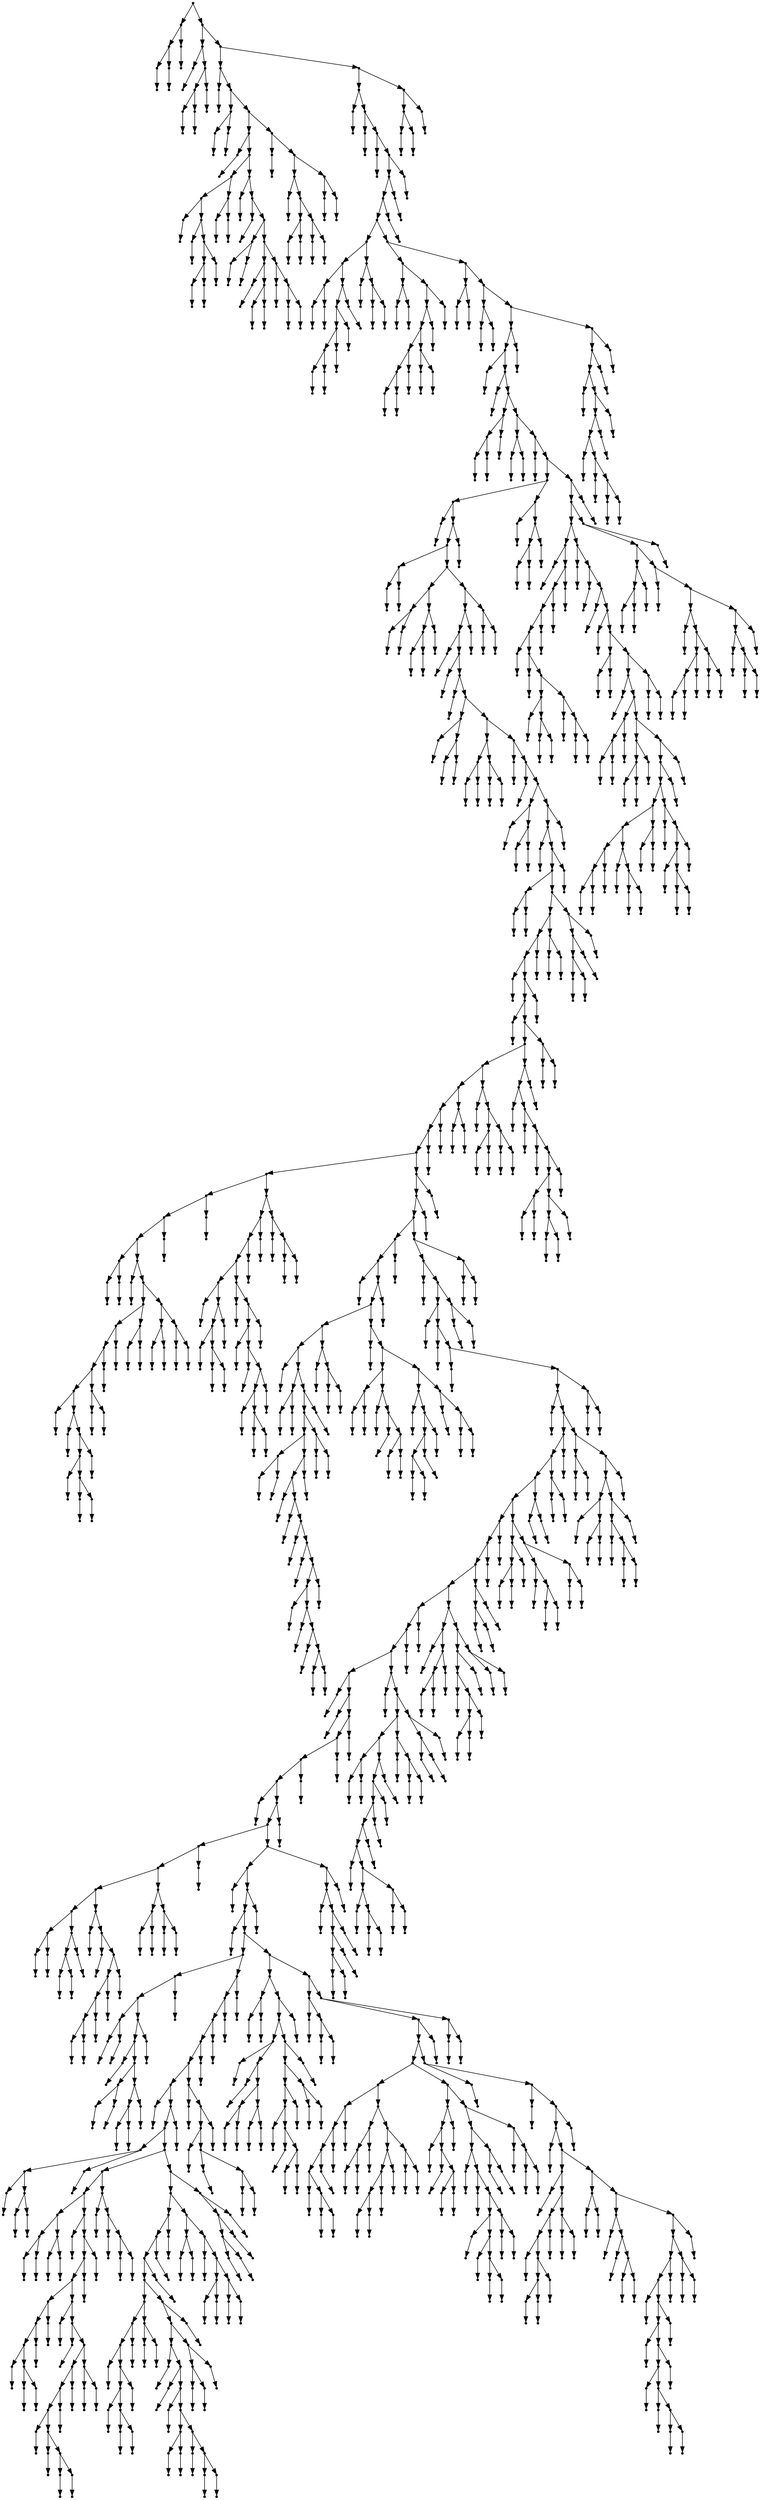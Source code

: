 digraph {
  1702 [shape=point];
  7 [shape=point];
  4 [shape=point];
  1 [shape=point];
  0 [shape=point];
  3 [shape=point];
  2 [shape=point];
  6 [shape=point];
  5 [shape=point];
  1701 [shape=point];
  18 [shape=point];
  9 [shape=point];
  8 [shape=point];
  17 [shape=point];
  14 [shape=point];
  11 [shape=point];
  10 [shape=point];
  13 [shape=point];
  12 [shape=point];
  16 [shape=point];
  15 [shape=point];
  1700 [shape=point];
  104 [shape=point];
  20 [shape=point];
  19 [shape=point];
  103 [shape=point];
  25 [shape=point];
  22 [shape=point];
  21 [shape=point];
  24 [shape=point];
  23 [shape=point];
  102 [shape=point];
  78 [shape=point];
  27 [shape=point];
  26 [shape=point];
  77 [shape=point];
  47 [shape=point];
  41 [shape=point];
  29 [shape=point];
  28 [shape=point];
  40 [shape=point];
  31 [shape=point];
  30 [shape=point];
  39 [shape=point];
  36 [shape=point];
  33 [shape=point];
  32 [shape=point];
  35 [shape=point];
  34 [shape=point];
  38 [shape=point];
  37 [shape=point];
  46 [shape=point];
  43 [shape=point];
  42 [shape=point];
  45 [shape=point];
  44 [shape=point];
  76 [shape=point];
  49 [shape=point];
  48 [shape=point];
  75 [shape=point];
  51 [shape=point];
  50 [shape=point];
  74 [shape=point];
  56 [shape=point];
  53 [shape=point];
  52 [shape=point];
  55 [shape=point];
  54 [shape=point];
  73 [shape=point];
  64 [shape=point];
  58 [shape=point];
  57 [shape=point];
  63 [shape=point];
  60 [shape=point];
  59 [shape=point];
  62 [shape=point];
  61 [shape=point];
  72 [shape=point];
  66 [shape=point];
  65 [shape=point];
  71 [shape=point];
  68 [shape=point];
  67 [shape=point];
  70 [shape=point];
  69 [shape=point];
  101 [shape=point];
  80 [shape=point];
  79 [shape=point];
  100 [shape=point];
  94 [shape=point];
  82 [shape=point];
  81 [shape=point];
  93 [shape=point];
  87 [shape=point];
  84 [shape=point];
  83 [shape=point];
  86 [shape=point];
  85 [shape=point];
  92 [shape=point];
  89 [shape=point];
  88 [shape=point];
  91 [shape=point];
  90 [shape=point];
  99 [shape=point];
  96 [shape=point];
  95 [shape=point];
  98 [shape=point];
  97 [shape=point];
  1699 [shape=point];
  1690 [shape=point];
  106 [shape=point];
  105 [shape=point];
  1689 [shape=point];
  108 [shape=point];
  107 [shape=point];
  1688 [shape=point];
  110 [shape=point];
  109 [shape=point];
  1687 [shape=point];
  1684 [shape=point];
  1681 [shape=point];
  1678 [shape=point];
  139 [shape=point];
  130 [shape=point];
  115 [shape=point];
  112 [shape=point];
  111 [shape=point];
  114 [shape=point];
  113 [shape=point];
  129 [shape=point];
  126 [shape=point];
  123 [shape=point];
  120 [shape=point];
  117 [shape=point];
  116 [shape=point];
  119 [shape=point];
  118 [shape=point];
  122 [shape=point];
  121 [shape=point];
  125 [shape=point];
  124 [shape=point];
  128 [shape=point];
  127 [shape=point];
  138 [shape=point];
  132 [shape=point];
  131 [shape=point];
  137 [shape=point];
  134 [shape=point];
  133 [shape=point];
  136 [shape=point];
  135 [shape=point];
  1677 [shape=point];
  165 [shape=point];
  144 [shape=point];
  141 [shape=point];
  140 [shape=point];
  143 [shape=point];
  142 [shape=point];
  164 [shape=point];
  161 [shape=point];
  158 [shape=point];
  152 [shape=point];
  149 [shape=point];
  146 [shape=point];
  145 [shape=point];
  148 [shape=point];
  147 [shape=point];
  151 [shape=point];
  150 [shape=point];
  157 [shape=point];
  154 [shape=point];
  153 [shape=point];
  156 [shape=point];
  155 [shape=point];
  160 [shape=point];
  159 [shape=point];
  163 [shape=point];
  162 [shape=point];
  1676 [shape=point];
  170 [shape=point];
  167 [shape=point];
  166 [shape=point];
  169 [shape=point];
  168 [shape=point];
  1675 [shape=point];
  175 [shape=point];
  172 [shape=point];
  171 [shape=point];
  174 [shape=point];
  173 [shape=point];
  1674 [shape=point];
  1647 [shape=point];
  1644 [shape=point];
  177 [shape=point];
  176 [shape=point];
  1643 [shape=point];
  179 [shape=point];
  178 [shape=point];
  1642 [shape=point];
  187 [shape=point];
  184 [shape=point];
  181 [shape=point];
  180 [shape=point];
  183 [shape=point];
  182 [shape=point];
  186 [shape=point];
  185 [shape=point];
  1641 [shape=point];
  192 [shape=point];
  189 [shape=point];
  188 [shape=point];
  191 [shape=point];
  190 [shape=point];
  1640 [shape=point];
  194 [shape=point];
  193 [shape=point];
  1639 [shape=point];
  1465 [shape=point];
  1453 [shape=point];
  196 [shape=point];
  195 [shape=point];
  1452 [shape=point];
  1449 [shape=point];
  201 [shape=point];
  198 [shape=point];
  197 [shape=point];
  200 [shape=point];
  199 [shape=point];
  1448 [shape=point];
  215 [shape=point];
  206 [shape=point];
  203 [shape=point];
  202 [shape=point];
  205 [shape=point];
  204 [shape=point];
  214 [shape=point];
  211 [shape=point];
  208 [shape=point];
  207 [shape=point];
  210 [shape=point];
  209 [shape=point];
  213 [shape=point];
  212 [shape=point];
  1447 [shape=point];
  1441 [shape=point];
  1438 [shape=point];
  217 [shape=point];
  216 [shape=point];
  1437 [shape=point];
  219 [shape=point];
  218 [shape=point];
  1436 [shape=point];
  221 [shape=point];
  220 [shape=point];
  1435 [shape=point];
  229 [shape=point];
  223 [shape=point];
  222 [shape=point];
  228 [shape=point];
  225 [shape=point];
  224 [shape=point];
  227 [shape=point];
  226 [shape=point];
  1434 [shape=point];
  240 [shape=point];
  234 [shape=point];
  231 [shape=point];
  230 [shape=point];
  233 [shape=point];
  232 [shape=point];
  239 [shape=point];
  236 [shape=point];
  235 [shape=point];
  238 [shape=point];
  237 [shape=point];
  1433 [shape=point];
  242 [shape=point];
  241 [shape=point];
  1432 [shape=point];
  244 [shape=point];
  243 [shape=point];
  1431 [shape=point];
  252 [shape=point];
  246 [shape=point];
  245 [shape=point];
  251 [shape=point];
  248 [shape=point];
  247 [shape=point];
  250 [shape=point];
  249 [shape=point];
  1430 [shape=point];
  1427 [shape=point];
  254 [shape=point];
  253 [shape=point];
  1426 [shape=point];
  1423 [shape=point];
  259 [shape=point];
  256 [shape=point];
  255 [shape=point];
  258 [shape=point];
  257 [shape=point];
  1422 [shape=point];
  1410 [shape=point];
  1404 [shape=point];
  1401 [shape=point];
  261 [shape=point];
  260 [shape=point];
  1400 [shape=point];
  1397 [shape=point];
  263 [shape=point];
  262 [shape=point];
  1396 [shape=point];
  1390 [shape=point];
  1360 [shape=point];
  1345 [shape=point];
  1339 [shape=point];
  1336 [shape=point];
  1333 [shape=point];
  379 [shape=point];
  325 [shape=point];
  322 [shape=point];
  319 [shape=point];
  268 [shape=point];
  265 [shape=point];
  264 [shape=point];
  267 [shape=point];
  266 [shape=point];
  318 [shape=point];
  270 [shape=point];
  269 [shape=point];
  317 [shape=point];
  305 [shape=point];
  299 [shape=point];
  296 [shape=point];
  293 [shape=point];
  287 [shape=point];
  272 [shape=point];
  271 [shape=point];
  286 [shape=point];
  274 [shape=point];
  273 [shape=point];
  285 [shape=point];
  282 [shape=point];
  276 [shape=point];
  275 [shape=point];
  281 [shape=point];
  278 [shape=point];
  277 [shape=point];
  280 [shape=point];
  279 [shape=point];
  284 [shape=point];
  283 [shape=point];
  292 [shape=point];
  289 [shape=point];
  288 [shape=point];
  291 [shape=point];
  290 [shape=point];
  295 [shape=point];
  294 [shape=point];
  298 [shape=point];
  297 [shape=point];
  304 [shape=point];
  301 [shape=point];
  300 [shape=point];
  303 [shape=point];
  302 [shape=point];
  316 [shape=point];
  310 [shape=point];
  307 [shape=point];
  306 [shape=point];
  309 [shape=point];
  308 [shape=point];
  315 [shape=point];
  312 [shape=point];
  311 [shape=point];
  314 [shape=point];
  313 [shape=point];
  321 [shape=point];
  320 [shape=point];
  324 [shape=point];
  323 [shape=point];
  378 [shape=point];
  369 [shape=point];
  366 [shape=point];
  363 [shape=point];
  339 [shape=point];
  327 [shape=point];
  326 [shape=point];
  338 [shape=point];
  335 [shape=point];
  329 [shape=point];
  328 [shape=point];
  334 [shape=point];
  331 [shape=point];
  330 [shape=point];
  333 [shape=point];
  332 [shape=point];
  337 [shape=point];
  336 [shape=point];
  362 [shape=point];
  341 [shape=point];
  340 [shape=point];
  361 [shape=point];
  358 [shape=point];
  343 [shape=point];
  342 [shape=point];
  357 [shape=point];
  345 [shape=point];
  344 [shape=point];
  356 [shape=point];
  353 [shape=point];
  347 [shape=point];
  346 [shape=point];
  352 [shape=point];
  349 [shape=point];
  348 [shape=point];
  351 [shape=point];
  350 [shape=point];
  355 [shape=point];
  354 [shape=point];
  360 [shape=point];
  359 [shape=point];
  365 [shape=point];
  364 [shape=point];
  368 [shape=point];
  367 [shape=point];
  377 [shape=point];
  371 [shape=point];
  370 [shape=point];
  376 [shape=point];
  373 [shape=point];
  372 [shape=point];
  375 [shape=point];
  374 [shape=point];
  1332 [shape=point];
  1329 [shape=point];
  1326 [shape=point];
  498 [shape=point];
  495 [shape=point];
  381 [shape=point];
  380 [shape=point];
  494 [shape=point];
  491 [shape=point];
  446 [shape=point];
  437 [shape=point];
  383 [shape=point];
  382 [shape=point];
  436 [shape=point];
  388 [shape=point];
  385 [shape=point];
  384 [shape=point];
  387 [shape=point];
  386 [shape=point];
  435 [shape=point];
  432 [shape=point];
  426 [shape=point];
  393 [shape=point];
  390 [shape=point];
  389 [shape=point];
  392 [shape=point];
  391 [shape=point];
  425 [shape=point];
  422 [shape=point];
  395 [shape=point];
  394 [shape=point];
  421 [shape=point];
  397 [shape=point];
  396 [shape=point];
  420 [shape=point];
  399 [shape=point];
  398 [shape=point];
  419 [shape=point];
  401 [shape=point];
  400 [shape=point];
  418 [shape=point];
  415 [shape=point];
  403 [shape=point];
  402 [shape=point];
  414 [shape=point];
  405 [shape=point];
  404 [shape=point];
  413 [shape=point];
  407 [shape=point];
  406 [shape=point];
  412 [shape=point];
  409 [shape=point];
  408 [shape=point];
  411 [shape=point];
  410 [shape=point];
  417 [shape=point];
  416 [shape=point];
  424 [shape=point];
  423 [shape=point];
  431 [shape=point];
  428 [shape=point];
  427 [shape=point];
  430 [shape=point];
  429 [shape=point];
  434 [shape=point];
  433 [shape=point];
  445 [shape=point];
  439 [shape=point];
  438 [shape=point];
  444 [shape=point];
  441 [shape=point];
  440 [shape=point];
  443 [shape=point];
  442 [shape=point];
  490 [shape=point];
  448 [shape=point];
  447 [shape=point];
  489 [shape=point];
  465 [shape=point];
  453 [shape=point];
  450 [shape=point];
  449 [shape=point];
  452 [shape=point];
  451 [shape=point];
  464 [shape=point];
  455 [shape=point];
  454 [shape=point];
  463 [shape=point];
  457 [shape=point];
  456 [shape=point];
  462 [shape=point];
  459 [shape=point];
  458 [shape=point];
  461 [shape=point];
  460 [shape=point];
  488 [shape=point];
  479 [shape=point];
  467 [shape=point];
  466 [shape=point];
  478 [shape=point];
  475 [shape=point];
  472 [shape=point];
  469 [shape=point];
  468 [shape=point];
  471 [shape=point];
  470 [shape=point];
  474 [shape=point];
  473 [shape=point];
  477 [shape=point];
  476 [shape=point];
  487 [shape=point];
  481 [shape=point];
  480 [shape=point];
  486 [shape=point];
  483 [shape=point];
  482 [shape=point];
  485 [shape=point];
  484 [shape=point];
  493 [shape=point];
  492 [shape=point];
  497 [shape=point];
  496 [shape=point];
  1325 [shape=point];
  1319 [shape=point];
  500 [shape=point];
  499 [shape=point];
  1318 [shape=point];
  1312 [shape=point];
  502 [shape=point];
  501 [shape=point];
  1311 [shape=point];
  504 [shape=point];
  503 [shape=point];
  1310 [shape=point];
  506 [shape=point];
  505 [shape=point];
  1309 [shape=point];
  1303 [shape=point];
  508 [shape=point];
  507 [shape=point];
  1302 [shape=point];
  1272 [shape=point];
  1269 [shape=point];
  1263 [shape=point];
  1257 [shape=point];
  1233 [shape=point];
  1230 [shape=point];
  1227 [shape=point];
  1218 [shape=point];
  1185 [shape=point];
  1182 [shape=point];
  1179 [shape=point];
  1122 [shape=point];
  510 [shape=point];
  509 [shape=point];
  1121 [shape=point];
  512 [shape=point];
  511 [shape=point];
  1120 [shape=point];
  1117 [shape=point];
  1114 [shape=point];
  1111 [shape=point];
  514 [shape=point];
  513 [shape=point];
  1110 [shape=point];
  1107 [shape=point];
  564 [shape=point];
  561 [shape=point];
  549 [shape=point];
  528 [shape=point];
  519 [shape=point];
  516 [shape=point];
  515 [shape=point];
  518 [shape=point];
  517 [shape=point];
  527 [shape=point];
  524 [shape=point];
  521 [shape=point];
  520 [shape=point];
  523 [shape=point];
  522 [shape=point];
  526 [shape=point];
  525 [shape=point];
  548 [shape=point];
  530 [shape=point];
  529 [shape=point];
  547 [shape=point];
  532 [shape=point];
  531 [shape=point];
  546 [shape=point];
  543 [shape=point];
  540 [shape=point];
  537 [shape=point];
  534 [shape=point];
  533 [shape=point];
  536 [shape=point];
  535 [shape=point];
  539 [shape=point];
  538 [shape=point];
  542 [shape=point];
  541 [shape=point];
  545 [shape=point];
  544 [shape=point];
  560 [shape=point];
  554 [shape=point];
  551 [shape=point];
  550 [shape=point];
  553 [shape=point];
  552 [shape=point];
  559 [shape=point];
  556 [shape=point];
  555 [shape=point];
  558 [shape=point];
  557 [shape=point];
  563 [shape=point];
  562 [shape=point];
  1106 [shape=point];
  1088 [shape=point];
  566 [shape=point];
  565 [shape=point];
  1087 [shape=point];
  1084 [shape=point];
  568 [shape=point];
  567 [shape=point];
  1083 [shape=point];
  825 [shape=point];
  597 [shape=point];
  594 [shape=point];
  573 [shape=point];
  570 [shape=point];
  569 [shape=point];
  572 [shape=point];
  571 [shape=point];
  593 [shape=point];
  590 [shape=point];
  575 [shape=point];
  574 [shape=point];
  589 [shape=point];
  580 [shape=point];
  577 [shape=point];
  576 [shape=point];
  579 [shape=point];
  578 [shape=point];
  588 [shape=point];
  585 [shape=point];
  582 [shape=point];
  581 [shape=point];
  584 [shape=point];
  583 [shape=point];
  587 [shape=point];
  586 [shape=point];
  592 [shape=point];
  591 [shape=point];
  596 [shape=point];
  595 [shape=point];
  824 [shape=point];
  821 [shape=point];
  818 [shape=point];
  815 [shape=point];
  812 [shape=point];
  794 [shape=point];
  599 [shape=point];
  598 [shape=point];
  793 [shape=point];
  790 [shape=point];
  610 [shape=point];
  607 [shape=point];
  601 [shape=point];
  600 [shape=point];
  606 [shape=point];
  603 [shape=point];
  602 [shape=point];
  605 [shape=point];
  604 [shape=point];
  609 [shape=point];
  608 [shape=point];
  789 [shape=point];
  687 [shape=point];
  675 [shape=point];
  621 [shape=point];
  615 [shape=point];
  612 [shape=point];
  611 [shape=point];
  614 [shape=point];
  613 [shape=point];
  620 [shape=point];
  617 [shape=point];
  616 [shape=point];
  619 [shape=point];
  618 [shape=point];
  674 [shape=point];
  623 [shape=point];
  622 [shape=point];
  673 [shape=point];
  670 [shape=point];
  667 [shape=point];
  637 [shape=point];
  634 [shape=point];
  631 [shape=point];
  625 [shape=point];
  624 [shape=point];
  630 [shape=point];
  627 [shape=point];
  626 [shape=point];
  629 [shape=point];
  628 [shape=point];
  633 [shape=point];
  632 [shape=point];
  636 [shape=point];
  635 [shape=point];
  666 [shape=point];
  639 [shape=point];
  638 [shape=point];
  665 [shape=point];
  641 [shape=point];
  640 [shape=point];
  664 [shape=point];
  658 [shape=point];
  655 [shape=point];
  652 [shape=point];
  643 [shape=point];
  642 [shape=point];
  651 [shape=point];
  645 [shape=point];
  644 [shape=point];
  650 [shape=point];
  647 [shape=point];
  646 [shape=point];
  649 [shape=point];
  648 [shape=point];
  654 [shape=point];
  653 [shape=point];
  657 [shape=point];
  656 [shape=point];
  663 [shape=point];
  660 [shape=point];
  659 [shape=point];
  662 [shape=point];
  661 [shape=point];
  669 [shape=point];
  668 [shape=point];
  672 [shape=point];
  671 [shape=point];
  686 [shape=point];
  677 [shape=point];
  676 [shape=point];
  685 [shape=point];
  679 [shape=point];
  678 [shape=point];
  684 [shape=point];
  681 [shape=point];
  680 [shape=point];
  683 [shape=point];
  682 [shape=point];
  788 [shape=point];
  776 [shape=point];
  755 [shape=point];
  752 [shape=point];
  749 [shape=point];
  746 [shape=point];
  710 [shape=point];
  704 [shape=point];
  701 [shape=point];
  689 [shape=point];
  688 [shape=point];
  700 [shape=point];
  697 [shape=point];
  691 [shape=point];
  690 [shape=point];
  696 [shape=point];
  693 [shape=point];
  692 [shape=point];
  695 [shape=point];
  694 [shape=point];
  699 [shape=point];
  698 [shape=point];
  703 [shape=point];
  702 [shape=point];
  709 [shape=point];
  706 [shape=point];
  705 [shape=point];
  708 [shape=point];
  707 [shape=point];
  745 [shape=point];
  742 [shape=point];
  733 [shape=point];
  712 [shape=point];
  711 [shape=point];
  732 [shape=point];
  714 [shape=point];
  713 [shape=point];
  731 [shape=point];
  716 [shape=point];
  715 [shape=point];
  730 [shape=point];
  721 [shape=point];
  718 [shape=point];
  717 [shape=point];
  720 [shape=point];
  719 [shape=point];
  729 [shape=point];
  723 [shape=point];
  722 [shape=point];
  728 [shape=point];
  725 [shape=point];
  724 [shape=point];
  727 [shape=point];
  726 [shape=point];
  741 [shape=point];
  738 [shape=point];
  735 [shape=point];
  734 [shape=point];
  737 [shape=point];
  736 [shape=point];
  740 [shape=point];
  739 [shape=point];
  744 [shape=point];
  743 [shape=point];
  748 [shape=point];
  747 [shape=point];
  751 [shape=point];
  750 [shape=point];
  754 [shape=point];
  753 [shape=point];
  775 [shape=point];
  760 [shape=point];
  757 [shape=point];
  756 [shape=point];
  759 [shape=point];
  758 [shape=point];
  774 [shape=point];
  762 [shape=point];
  761 [shape=point];
  773 [shape=point];
  767 [shape=point];
  764 [shape=point];
  763 [shape=point];
  766 [shape=point];
  765 [shape=point];
  772 [shape=point];
  769 [shape=point];
  768 [shape=point];
  771 [shape=point];
  770 [shape=point];
  787 [shape=point];
  784 [shape=point];
  781 [shape=point];
  778 [shape=point];
  777 [shape=point];
  780 [shape=point];
  779 [shape=point];
  783 [shape=point];
  782 [shape=point];
  786 [shape=point];
  785 [shape=point];
  792 [shape=point];
  791 [shape=point];
  811 [shape=point];
  796 [shape=point];
  795 [shape=point];
  810 [shape=point];
  807 [shape=point];
  798 [shape=point];
  797 [shape=point];
  806 [shape=point];
  800 [shape=point];
  799 [shape=point];
  805 [shape=point];
  802 [shape=point];
  801 [shape=point];
  804 [shape=point];
  803 [shape=point];
  809 [shape=point];
  808 [shape=point];
  814 [shape=point];
  813 [shape=point];
  817 [shape=point];
  816 [shape=point];
  820 [shape=point];
  819 [shape=point];
  823 [shape=point];
  822 [shape=point];
  1082 [shape=point];
  875 [shape=point];
  830 [shape=point];
  827 [shape=point];
  826 [shape=point];
  829 [shape=point];
  828 [shape=point];
  874 [shape=point];
  871 [shape=point];
  847 [shape=point];
  832 [shape=point];
  831 [shape=point];
  846 [shape=point];
  834 [shape=point];
  833 [shape=point];
  845 [shape=point];
  839 [shape=point];
  836 [shape=point];
  835 [shape=point];
  838 [shape=point];
  837 [shape=point];
  844 [shape=point];
  841 [shape=point];
  840 [shape=point];
  843 [shape=point];
  842 [shape=point];
  870 [shape=point];
  867 [shape=point];
  861 [shape=point];
  858 [shape=point];
  849 [shape=point];
  848 [shape=point];
  857 [shape=point];
  851 [shape=point];
  850 [shape=point];
  856 [shape=point];
  853 [shape=point];
  852 [shape=point];
  855 [shape=point];
  854 [shape=point];
  860 [shape=point];
  859 [shape=point];
  866 [shape=point];
  863 [shape=point];
  862 [shape=point];
  865 [shape=point];
  864 [shape=point];
  869 [shape=point];
  868 [shape=point];
  873 [shape=point];
  872 [shape=point];
  1081 [shape=point];
  883 [shape=point];
  877 [shape=point];
  876 [shape=point];
  882 [shape=point];
  879 [shape=point];
  878 [shape=point];
  881 [shape=point];
  880 [shape=point];
  1080 [shape=point];
  1074 [shape=point];
  1071 [shape=point];
  981 [shape=point];
  927 [shape=point];
  900 [shape=point];
  897 [shape=point];
  894 [shape=point];
  891 [shape=point];
  885 [shape=point];
  884 [shape=point];
  890 [shape=point];
  887 [shape=point];
  886 [shape=point];
  889 [shape=point];
  888 [shape=point];
  893 [shape=point];
  892 [shape=point];
  896 [shape=point];
  895 [shape=point];
  899 [shape=point];
  898 [shape=point];
  926 [shape=point];
  908 [shape=point];
  905 [shape=point];
  902 [shape=point];
  901 [shape=point];
  904 [shape=point];
  903 [shape=point];
  907 [shape=point];
  906 [shape=point];
  925 [shape=point];
  919 [shape=point];
  916 [shape=point];
  913 [shape=point];
  910 [shape=point];
  909 [shape=point];
  912 [shape=point];
  911 [shape=point];
  915 [shape=point];
  914 [shape=point];
  918 [shape=point];
  917 [shape=point];
  924 [shape=point];
  921 [shape=point];
  920 [shape=point];
  923 [shape=point];
  922 [shape=point];
  980 [shape=point];
  941 [shape=point];
  938 [shape=point];
  929 [shape=point];
  928 [shape=point];
  937 [shape=point];
  931 [shape=point];
  930 [shape=point];
  936 [shape=point];
  933 [shape=point];
  932 [shape=point];
  935 [shape=point];
  934 [shape=point];
  940 [shape=point];
  939 [shape=point];
  979 [shape=point];
  970 [shape=point];
  964 [shape=point];
  943 [shape=point];
  942 [shape=point];
  963 [shape=point];
  945 [shape=point];
  944 [shape=point];
  962 [shape=point];
  956 [shape=point];
  947 [shape=point];
  946 [shape=point];
  955 [shape=point];
  949 [shape=point];
  948 [shape=point];
  954 [shape=point];
  951 [shape=point];
  950 [shape=point];
  953 [shape=point];
  952 [shape=point];
  961 [shape=point];
  958 [shape=point];
  957 [shape=point];
  960 [shape=point];
  959 [shape=point];
  969 [shape=point];
  966 [shape=point];
  965 [shape=point];
  968 [shape=point];
  967 [shape=point];
  978 [shape=point];
  972 [shape=point];
  971 [shape=point];
  977 [shape=point];
  974 [shape=point];
  973 [shape=point];
  976 [shape=point];
  975 [shape=point];
  1070 [shape=point];
  983 [shape=point];
  982 [shape=point];
  1069 [shape=point];
  985 [shape=point];
  984 [shape=point];
  1068 [shape=point];
  1065 [shape=point];
  987 [shape=point];
  986 [shape=point];
  1064 [shape=point];
  1010 [shape=point];
  989 [shape=point];
  988 [shape=point];
  1009 [shape=point];
  1003 [shape=point];
  1000 [shape=point];
  991 [shape=point];
  990 [shape=point];
  999 [shape=point];
  996 [shape=point];
  993 [shape=point];
  992 [shape=point];
  995 [shape=point];
  994 [shape=point];
  998 [shape=point];
  997 [shape=point];
  1002 [shape=point];
  1001 [shape=point];
  1008 [shape=point];
  1005 [shape=point];
  1004 [shape=point];
  1007 [shape=point];
  1006 [shape=point];
  1063 [shape=point];
  1015 [shape=point];
  1012 [shape=point];
  1011 [shape=point];
  1014 [shape=point];
  1013 [shape=point];
  1062 [shape=point];
  1026 [shape=point];
  1017 [shape=point];
  1016 [shape=point];
  1025 [shape=point];
  1019 [shape=point];
  1018 [shape=point];
  1024 [shape=point];
  1021 [shape=point];
  1020 [shape=point];
  1023 [shape=point];
  1022 [shape=point];
  1061 [shape=point];
  1058 [shape=point];
  1052 [shape=point];
  1049 [shape=point];
  1028 [shape=point];
  1027 [shape=point];
  1048 [shape=point];
  1045 [shape=point];
  1030 [shape=point];
  1029 [shape=point];
  1044 [shape=point];
  1041 [shape=point];
  1032 [shape=point];
  1031 [shape=point];
  1040 [shape=point];
  1034 [shape=point];
  1033 [shape=point];
  1039 [shape=point];
  1036 [shape=point];
  1035 [shape=point];
  1038 [shape=point];
  1037 [shape=point];
  1043 [shape=point];
  1042 [shape=point];
  1047 [shape=point];
  1046 [shape=point];
  1051 [shape=point];
  1050 [shape=point];
  1057 [shape=point];
  1054 [shape=point];
  1053 [shape=point];
  1056 [shape=point];
  1055 [shape=point];
  1060 [shape=point];
  1059 [shape=point];
  1067 [shape=point];
  1066 [shape=point];
  1073 [shape=point];
  1072 [shape=point];
  1079 [shape=point];
  1076 [shape=point];
  1075 [shape=point];
  1078 [shape=point];
  1077 [shape=point];
  1086 [shape=point];
  1085 [shape=point];
  1105 [shape=point];
  1102 [shape=point];
  1090 [shape=point];
  1089 [shape=point];
  1101 [shape=point];
  1098 [shape=point];
  1095 [shape=point];
  1092 [shape=point];
  1091 [shape=point];
  1094 [shape=point];
  1093 [shape=point];
  1097 [shape=point];
  1096 [shape=point];
  1100 [shape=point];
  1099 [shape=point];
  1104 [shape=point];
  1103 [shape=point];
  1109 [shape=point];
  1108 [shape=point];
  1113 [shape=point];
  1112 [shape=point];
  1116 [shape=point];
  1115 [shape=point];
  1119 [shape=point];
  1118 [shape=point];
  1178 [shape=point];
  1124 [shape=point];
  1123 [shape=point];
  1177 [shape=point];
  1168 [shape=point];
  1159 [shape=point];
  1129 [shape=point];
  1126 [shape=point];
  1125 [shape=point];
  1128 [shape=point];
  1127 [shape=point];
  1158 [shape=point];
  1155 [shape=point];
  1152 [shape=point];
  1149 [shape=point];
  1146 [shape=point];
  1131 [shape=point];
  1130 [shape=point];
  1145 [shape=point];
  1139 [shape=point];
  1133 [shape=point];
  1132 [shape=point];
  1138 [shape=point];
  1135 [shape=point];
  1134 [shape=point];
  1137 [shape=point];
  1136 [shape=point];
  1144 [shape=point];
  1141 [shape=point];
  1140 [shape=point];
  1143 [shape=point];
  1142 [shape=point];
  1148 [shape=point];
  1147 [shape=point];
  1151 [shape=point];
  1150 [shape=point];
  1154 [shape=point];
  1153 [shape=point];
  1157 [shape=point];
  1156 [shape=point];
  1167 [shape=point];
  1161 [shape=point];
  1160 [shape=point];
  1166 [shape=point];
  1163 [shape=point];
  1162 [shape=point];
  1165 [shape=point];
  1164 [shape=point];
  1176 [shape=point];
  1173 [shape=point];
  1170 [shape=point];
  1169 [shape=point];
  1172 [shape=point];
  1171 [shape=point];
  1175 [shape=point];
  1174 [shape=point];
  1181 [shape=point];
  1180 [shape=point];
  1184 [shape=point];
  1183 [shape=point];
  1217 [shape=point];
  1196 [shape=point];
  1187 [shape=point];
  1186 [shape=point];
  1195 [shape=point];
  1192 [shape=point];
  1189 [shape=point];
  1188 [shape=point];
  1191 [shape=point];
  1190 [shape=point];
  1194 [shape=point];
  1193 [shape=point];
  1216 [shape=point];
  1210 [shape=point];
  1207 [shape=point];
  1198 [shape=point];
  1197 [shape=point];
  1206 [shape=point];
  1203 [shape=point];
  1200 [shape=point];
  1199 [shape=point];
  1202 [shape=point];
  1201 [shape=point];
  1205 [shape=point];
  1204 [shape=point];
  1209 [shape=point];
  1208 [shape=point];
  1215 [shape=point];
  1212 [shape=point];
  1211 [shape=point];
  1214 [shape=point];
  1213 [shape=point];
  1226 [shape=point];
  1223 [shape=point];
  1220 [shape=point];
  1219 [shape=point];
  1222 [shape=point];
  1221 [shape=point];
  1225 [shape=point];
  1224 [shape=point];
  1229 [shape=point];
  1228 [shape=point];
  1232 [shape=point];
  1231 [shape=point];
  1256 [shape=point];
  1241 [shape=point];
  1238 [shape=point];
  1235 [shape=point];
  1234 [shape=point];
  1237 [shape=point];
  1236 [shape=point];
  1240 [shape=point];
  1239 [shape=point];
  1255 [shape=point];
  1249 [shape=point];
  1243 [shape=point];
  1242 [shape=point];
  1248 [shape=point];
  1245 [shape=point];
  1244 [shape=point];
  1247 [shape=point];
  1246 [shape=point];
  1254 [shape=point];
  1251 [shape=point];
  1250 [shape=point];
  1253 [shape=point];
  1252 [shape=point];
  1262 [shape=point];
  1259 [shape=point];
  1258 [shape=point];
  1261 [shape=point];
  1260 [shape=point];
  1268 [shape=point];
  1265 [shape=point];
  1264 [shape=point];
  1267 [shape=point];
  1266 [shape=point];
  1271 [shape=point];
  1270 [shape=point];
  1301 [shape=point];
  1277 [shape=point];
  1274 [shape=point];
  1273 [shape=point];
  1276 [shape=point];
  1275 [shape=point];
  1300 [shape=point];
  1297 [shape=point];
  1285 [shape=point];
  1279 [shape=point];
  1278 [shape=point];
  1284 [shape=point];
  1281 [shape=point];
  1280 [shape=point];
  1283 [shape=point];
  1282 [shape=point];
  1296 [shape=point];
  1293 [shape=point];
  1287 [shape=point];
  1286 [shape=point];
  1292 [shape=point];
  1289 [shape=point];
  1288 [shape=point];
  1291 [shape=point];
  1290 [shape=point];
  1295 [shape=point];
  1294 [shape=point];
  1299 [shape=point];
  1298 [shape=point];
  1308 [shape=point];
  1305 [shape=point];
  1304 [shape=point];
  1307 [shape=point];
  1306 [shape=point];
  1317 [shape=point];
  1314 [shape=point];
  1313 [shape=point];
  1316 [shape=point];
  1315 [shape=point];
  1324 [shape=point];
  1321 [shape=point];
  1320 [shape=point];
  1323 [shape=point];
  1322 [shape=point];
  1328 [shape=point];
  1327 [shape=point];
  1331 [shape=point];
  1330 [shape=point];
  1335 [shape=point];
  1334 [shape=point];
  1338 [shape=point];
  1337 [shape=point];
  1344 [shape=point];
  1341 [shape=point];
  1340 [shape=point];
  1343 [shape=point];
  1342 [shape=point];
  1359 [shape=point];
  1347 [shape=point];
  1346 [shape=point];
  1358 [shape=point];
  1352 [shape=point];
  1349 [shape=point];
  1348 [shape=point];
  1351 [shape=point];
  1350 [shape=point];
  1357 [shape=point];
  1354 [shape=point];
  1353 [shape=point];
  1356 [shape=point];
  1355 [shape=point];
  1389 [shape=point];
  1386 [shape=point];
  1362 [shape=point];
  1361 [shape=point];
  1385 [shape=point];
  1364 [shape=point];
  1363 [shape=point];
  1384 [shape=point];
  1366 [shape=point];
  1365 [shape=point];
  1383 [shape=point];
  1380 [shape=point];
  1371 [shape=point];
  1368 [shape=point];
  1367 [shape=point];
  1370 [shape=point];
  1369 [shape=point];
  1379 [shape=point];
  1376 [shape=point];
  1373 [shape=point];
  1372 [shape=point];
  1375 [shape=point];
  1374 [shape=point];
  1378 [shape=point];
  1377 [shape=point];
  1382 [shape=point];
  1381 [shape=point];
  1388 [shape=point];
  1387 [shape=point];
  1395 [shape=point];
  1392 [shape=point];
  1391 [shape=point];
  1394 [shape=point];
  1393 [shape=point];
  1399 [shape=point];
  1398 [shape=point];
  1403 [shape=point];
  1402 [shape=point];
  1409 [shape=point];
  1406 [shape=point];
  1405 [shape=point];
  1408 [shape=point];
  1407 [shape=point];
  1421 [shape=point];
  1418 [shape=point];
  1415 [shape=point];
  1412 [shape=point];
  1411 [shape=point];
  1414 [shape=point];
  1413 [shape=point];
  1417 [shape=point];
  1416 [shape=point];
  1420 [shape=point];
  1419 [shape=point];
  1425 [shape=point];
  1424 [shape=point];
  1429 [shape=point];
  1428 [shape=point];
  1440 [shape=point];
  1439 [shape=point];
  1446 [shape=point];
  1443 [shape=point];
  1442 [shape=point];
  1445 [shape=point];
  1444 [shape=point];
  1451 [shape=point];
  1450 [shape=point];
  1464 [shape=point];
  1455 [shape=point];
  1454 [shape=point];
  1463 [shape=point];
  1460 [shape=point];
  1457 [shape=point];
  1456 [shape=point];
  1459 [shape=point];
  1458 [shape=point];
  1462 [shape=point];
  1461 [shape=point];
  1638 [shape=point];
  1635 [shape=point];
  1590 [shape=point];
  1500 [shape=point];
  1467 [shape=point];
  1466 [shape=point];
  1499 [shape=point];
  1496 [shape=point];
  1493 [shape=point];
  1490 [shape=point];
  1469 [shape=point];
  1468 [shape=point];
  1489 [shape=point];
  1471 [shape=point];
  1470 [shape=point];
  1488 [shape=point];
  1479 [shape=point];
  1473 [shape=point];
  1472 [shape=point];
  1478 [shape=point];
  1475 [shape=point];
  1474 [shape=point];
  1477 [shape=point];
  1476 [shape=point];
  1487 [shape=point];
  1481 [shape=point];
  1480 [shape=point];
  1486 [shape=point];
  1483 [shape=point];
  1482 [shape=point];
  1485 [shape=point];
  1484 [shape=point];
  1492 [shape=point];
  1491 [shape=point];
  1495 [shape=point];
  1494 [shape=point];
  1498 [shape=point];
  1497 [shape=point];
  1589 [shape=point];
  1502 [shape=point];
  1501 [shape=point];
  1588 [shape=point];
  1504 [shape=point];
  1503 [shape=point];
  1587 [shape=point];
  1506 [shape=point];
  1505 [shape=point];
  1586 [shape=point];
  1508 [shape=point];
  1507 [shape=point];
  1585 [shape=point];
  1513 [shape=point];
  1510 [shape=point];
  1509 [shape=point];
  1512 [shape=point];
  1511 [shape=point];
  1584 [shape=point];
  1578 [shape=point];
  1515 [shape=point];
  1514 [shape=point];
  1577 [shape=point];
  1523 [shape=point];
  1520 [shape=point];
  1517 [shape=point];
  1516 [shape=point];
  1519 [shape=point];
  1518 [shape=point];
  1522 [shape=point];
  1521 [shape=point];
  1576 [shape=point];
  1531 [shape=point];
  1528 [shape=point];
  1525 [shape=point];
  1524 [shape=point];
  1527 [shape=point];
  1526 [shape=point];
  1530 [shape=point];
  1529 [shape=point];
  1575 [shape=point];
  1572 [shape=point];
  1569 [shape=point];
  1554 [shape=point];
  1548 [shape=point];
  1539 [shape=point];
  1536 [shape=point];
  1533 [shape=point];
  1532 [shape=point];
  1535 [shape=point];
  1534 [shape=point];
  1538 [shape=point];
  1537 [shape=point];
  1547 [shape=point];
  1541 [shape=point];
  1540 [shape=point];
  1546 [shape=point];
  1543 [shape=point];
  1542 [shape=point];
  1545 [shape=point];
  1544 [shape=point];
  1553 [shape=point];
  1550 [shape=point];
  1549 [shape=point];
  1552 [shape=point];
  1551 [shape=point];
  1568 [shape=point];
  1556 [shape=point];
  1555 [shape=point];
  1567 [shape=point];
  1564 [shape=point];
  1558 [shape=point];
  1557 [shape=point];
  1563 [shape=point];
  1560 [shape=point];
  1559 [shape=point];
  1562 [shape=point];
  1561 [shape=point];
  1566 [shape=point];
  1565 [shape=point];
  1571 [shape=point];
  1570 [shape=point];
  1574 [shape=point];
  1573 [shape=point];
  1583 [shape=point];
  1580 [shape=point];
  1579 [shape=point];
  1582 [shape=point];
  1581 [shape=point];
  1634 [shape=point];
  1631 [shape=point];
  1598 [shape=point];
  1595 [shape=point];
  1592 [shape=point];
  1591 [shape=point];
  1594 [shape=point];
  1593 [shape=point];
  1597 [shape=point];
  1596 [shape=point];
  1630 [shape=point];
  1600 [shape=point];
  1599 [shape=point];
  1629 [shape=point];
  1617 [shape=point];
  1602 [shape=point];
  1601 [shape=point];
  1616 [shape=point];
  1610 [shape=point];
  1607 [shape=point];
  1604 [shape=point];
  1603 [shape=point];
  1606 [shape=point];
  1605 [shape=point];
  1609 [shape=point];
  1608 [shape=point];
  1615 [shape=point];
  1612 [shape=point];
  1611 [shape=point];
  1614 [shape=point];
  1613 [shape=point];
  1628 [shape=point];
  1625 [shape=point];
  1619 [shape=point];
  1618 [shape=point];
  1624 [shape=point];
  1621 [shape=point];
  1620 [shape=point];
  1623 [shape=point];
  1622 [shape=point];
  1627 [shape=point];
  1626 [shape=point];
  1633 [shape=point];
  1632 [shape=point];
  1637 [shape=point];
  1636 [shape=point];
  1646 [shape=point];
  1645 [shape=point];
  1673 [shape=point];
  1670 [shape=point];
  1667 [shape=point];
  1649 [shape=point];
  1648 [shape=point];
  1666 [shape=point];
  1663 [shape=point];
  1660 [shape=point];
  1651 [shape=point];
  1650 [shape=point];
  1659 [shape=point];
  1653 [shape=point];
  1652 [shape=point];
  1658 [shape=point];
  1655 [shape=point];
  1654 [shape=point];
  1657 [shape=point];
  1656 [shape=point];
  1662 [shape=point];
  1661 [shape=point];
  1665 [shape=point];
  1664 [shape=point];
  1669 [shape=point];
  1668 [shape=point];
  1672 [shape=point];
  1671 [shape=point];
  1680 [shape=point];
  1679 [shape=point];
  1683 [shape=point];
  1682 [shape=point];
  1686 [shape=point];
  1685 [shape=point];
  1698 [shape=point];
  1695 [shape=point];
  1692 [shape=point];
  1691 [shape=point];
  1694 [shape=point];
  1693 [shape=point];
  1697 [shape=point];
  1696 [shape=point];
1702 -> 7;
7 -> 4;
4 -> 1;
1 -> 0;
4 -> 3;
3 -> 2;
7 -> 6;
6 -> 5;
1702 -> 1701;
1701 -> 18;
18 -> 9;
9 -> 8;
18 -> 17;
17 -> 14;
14 -> 11;
11 -> 10;
14 -> 13;
13 -> 12;
17 -> 16;
16 -> 15;
1701 -> 1700;
1700 -> 104;
104 -> 20;
20 -> 19;
104 -> 103;
103 -> 25;
25 -> 22;
22 -> 21;
25 -> 24;
24 -> 23;
103 -> 102;
102 -> 78;
78 -> 27;
27 -> 26;
78 -> 77;
77 -> 47;
47 -> 41;
41 -> 29;
29 -> 28;
41 -> 40;
40 -> 31;
31 -> 30;
40 -> 39;
39 -> 36;
36 -> 33;
33 -> 32;
36 -> 35;
35 -> 34;
39 -> 38;
38 -> 37;
47 -> 46;
46 -> 43;
43 -> 42;
46 -> 45;
45 -> 44;
77 -> 76;
76 -> 49;
49 -> 48;
76 -> 75;
75 -> 51;
51 -> 50;
75 -> 74;
74 -> 56;
56 -> 53;
53 -> 52;
56 -> 55;
55 -> 54;
74 -> 73;
73 -> 64;
64 -> 58;
58 -> 57;
64 -> 63;
63 -> 60;
60 -> 59;
63 -> 62;
62 -> 61;
73 -> 72;
72 -> 66;
66 -> 65;
72 -> 71;
71 -> 68;
68 -> 67;
71 -> 70;
70 -> 69;
102 -> 101;
101 -> 80;
80 -> 79;
101 -> 100;
100 -> 94;
94 -> 82;
82 -> 81;
94 -> 93;
93 -> 87;
87 -> 84;
84 -> 83;
87 -> 86;
86 -> 85;
93 -> 92;
92 -> 89;
89 -> 88;
92 -> 91;
91 -> 90;
100 -> 99;
99 -> 96;
96 -> 95;
99 -> 98;
98 -> 97;
1700 -> 1699;
1699 -> 1690;
1690 -> 106;
106 -> 105;
1690 -> 1689;
1689 -> 108;
108 -> 107;
1689 -> 1688;
1688 -> 110;
110 -> 109;
1688 -> 1687;
1687 -> 1684;
1684 -> 1681;
1681 -> 1678;
1678 -> 139;
139 -> 130;
130 -> 115;
115 -> 112;
112 -> 111;
115 -> 114;
114 -> 113;
130 -> 129;
129 -> 126;
126 -> 123;
123 -> 120;
120 -> 117;
117 -> 116;
120 -> 119;
119 -> 118;
123 -> 122;
122 -> 121;
126 -> 125;
125 -> 124;
129 -> 128;
128 -> 127;
139 -> 138;
138 -> 132;
132 -> 131;
138 -> 137;
137 -> 134;
134 -> 133;
137 -> 136;
136 -> 135;
1678 -> 1677;
1677 -> 165;
165 -> 144;
144 -> 141;
141 -> 140;
144 -> 143;
143 -> 142;
165 -> 164;
164 -> 161;
161 -> 158;
158 -> 152;
152 -> 149;
149 -> 146;
146 -> 145;
149 -> 148;
148 -> 147;
152 -> 151;
151 -> 150;
158 -> 157;
157 -> 154;
154 -> 153;
157 -> 156;
156 -> 155;
161 -> 160;
160 -> 159;
164 -> 163;
163 -> 162;
1677 -> 1676;
1676 -> 170;
170 -> 167;
167 -> 166;
170 -> 169;
169 -> 168;
1676 -> 1675;
1675 -> 175;
175 -> 172;
172 -> 171;
175 -> 174;
174 -> 173;
1675 -> 1674;
1674 -> 1647;
1647 -> 1644;
1644 -> 177;
177 -> 176;
1644 -> 1643;
1643 -> 179;
179 -> 178;
1643 -> 1642;
1642 -> 187;
187 -> 184;
184 -> 181;
181 -> 180;
184 -> 183;
183 -> 182;
187 -> 186;
186 -> 185;
1642 -> 1641;
1641 -> 192;
192 -> 189;
189 -> 188;
192 -> 191;
191 -> 190;
1641 -> 1640;
1640 -> 194;
194 -> 193;
1640 -> 1639;
1639 -> 1465;
1465 -> 1453;
1453 -> 196;
196 -> 195;
1453 -> 1452;
1452 -> 1449;
1449 -> 201;
201 -> 198;
198 -> 197;
201 -> 200;
200 -> 199;
1449 -> 1448;
1448 -> 215;
215 -> 206;
206 -> 203;
203 -> 202;
206 -> 205;
205 -> 204;
215 -> 214;
214 -> 211;
211 -> 208;
208 -> 207;
211 -> 210;
210 -> 209;
214 -> 213;
213 -> 212;
1448 -> 1447;
1447 -> 1441;
1441 -> 1438;
1438 -> 217;
217 -> 216;
1438 -> 1437;
1437 -> 219;
219 -> 218;
1437 -> 1436;
1436 -> 221;
221 -> 220;
1436 -> 1435;
1435 -> 229;
229 -> 223;
223 -> 222;
229 -> 228;
228 -> 225;
225 -> 224;
228 -> 227;
227 -> 226;
1435 -> 1434;
1434 -> 240;
240 -> 234;
234 -> 231;
231 -> 230;
234 -> 233;
233 -> 232;
240 -> 239;
239 -> 236;
236 -> 235;
239 -> 238;
238 -> 237;
1434 -> 1433;
1433 -> 242;
242 -> 241;
1433 -> 1432;
1432 -> 244;
244 -> 243;
1432 -> 1431;
1431 -> 252;
252 -> 246;
246 -> 245;
252 -> 251;
251 -> 248;
248 -> 247;
251 -> 250;
250 -> 249;
1431 -> 1430;
1430 -> 1427;
1427 -> 254;
254 -> 253;
1427 -> 1426;
1426 -> 1423;
1423 -> 259;
259 -> 256;
256 -> 255;
259 -> 258;
258 -> 257;
1423 -> 1422;
1422 -> 1410;
1410 -> 1404;
1404 -> 1401;
1401 -> 261;
261 -> 260;
1401 -> 1400;
1400 -> 1397;
1397 -> 263;
263 -> 262;
1397 -> 1396;
1396 -> 1390;
1390 -> 1360;
1360 -> 1345;
1345 -> 1339;
1339 -> 1336;
1336 -> 1333;
1333 -> 379;
379 -> 325;
325 -> 322;
322 -> 319;
319 -> 268;
268 -> 265;
265 -> 264;
268 -> 267;
267 -> 266;
319 -> 318;
318 -> 270;
270 -> 269;
318 -> 317;
317 -> 305;
305 -> 299;
299 -> 296;
296 -> 293;
293 -> 287;
287 -> 272;
272 -> 271;
287 -> 286;
286 -> 274;
274 -> 273;
286 -> 285;
285 -> 282;
282 -> 276;
276 -> 275;
282 -> 281;
281 -> 278;
278 -> 277;
281 -> 280;
280 -> 279;
285 -> 284;
284 -> 283;
293 -> 292;
292 -> 289;
289 -> 288;
292 -> 291;
291 -> 290;
296 -> 295;
295 -> 294;
299 -> 298;
298 -> 297;
305 -> 304;
304 -> 301;
301 -> 300;
304 -> 303;
303 -> 302;
317 -> 316;
316 -> 310;
310 -> 307;
307 -> 306;
310 -> 309;
309 -> 308;
316 -> 315;
315 -> 312;
312 -> 311;
315 -> 314;
314 -> 313;
322 -> 321;
321 -> 320;
325 -> 324;
324 -> 323;
379 -> 378;
378 -> 369;
369 -> 366;
366 -> 363;
363 -> 339;
339 -> 327;
327 -> 326;
339 -> 338;
338 -> 335;
335 -> 329;
329 -> 328;
335 -> 334;
334 -> 331;
331 -> 330;
334 -> 333;
333 -> 332;
338 -> 337;
337 -> 336;
363 -> 362;
362 -> 341;
341 -> 340;
362 -> 361;
361 -> 358;
358 -> 343;
343 -> 342;
358 -> 357;
357 -> 345;
345 -> 344;
357 -> 356;
356 -> 353;
353 -> 347;
347 -> 346;
353 -> 352;
352 -> 349;
349 -> 348;
352 -> 351;
351 -> 350;
356 -> 355;
355 -> 354;
361 -> 360;
360 -> 359;
366 -> 365;
365 -> 364;
369 -> 368;
368 -> 367;
378 -> 377;
377 -> 371;
371 -> 370;
377 -> 376;
376 -> 373;
373 -> 372;
376 -> 375;
375 -> 374;
1333 -> 1332;
1332 -> 1329;
1329 -> 1326;
1326 -> 498;
498 -> 495;
495 -> 381;
381 -> 380;
495 -> 494;
494 -> 491;
491 -> 446;
446 -> 437;
437 -> 383;
383 -> 382;
437 -> 436;
436 -> 388;
388 -> 385;
385 -> 384;
388 -> 387;
387 -> 386;
436 -> 435;
435 -> 432;
432 -> 426;
426 -> 393;
393 -> 390;
390 -> 389;
393 -> 392;
392 -> 391;
426 -> 425;
425 -> 422;
422 -> 395;
395 -> 394;
422 -> 421;
421 -> 397;
397 -> 396;
421 -> 420;
420 -> 399;
399 -> 398;
420 -> 419;
419 -> 401;
401 -> 400;
419 -> 418;
418 -> 415;
415 -> 403;
403 -> 402;
415 -> 414;
414 -> 405;
405 -> 404;
414 -> 413;
413 -> 407;
407 -> 406;
413 -> 412;
412 -> 409;
409 -> 408;
412 -> 411;
411 -> 410;
418 -> 417;
417 -> 416;
425 -> 424;
424 -> 423;
432 -> 431;
431 -> 428;
428 -> 427;
431 -> 430;
430 -> 429;
435 -> 434;
434 -> 433;
446 -> 445;
445 -> 439;
439 -> 438;
445 -> 444;
444 -> 441;
441 -> 440;
444 -> 443;
443 -> 442;
491 -> 490;
490 -> 448;
448 -> 447;
490 -> 489;
489 -> 465;
465 -> 453;
453 -> 450;
450 -> 449;
453 -> 452;
452 -> 451;
465 -> 464;
464 -> 455;
455 -> 454;
464 -> 463;
463 -> 457;
457 -> 456;
463 -> 462;
462 -> 459;
459 -> 458;
462 -> 461;
461 -> 460;
489 -> 488;
488 -> 479;
479 -> 467;
467 -> 466;
479 -> 478;
478 -> 475;
475 -> 472;
472 -> 469;
469 -> 468;
472 -> 471;
471 -> 470;
475 -> 474;
474 -> 473;
478 -> 477;
477 -> 476;
488 -> 487;
487 -> 481;
481 -> 480;
487 -> 486;
486 -> 483;
483 -> 482;
486 -> 485;
485 -> 484;
494 -> 493;
493 -> 492;
498 -> 497;
497 -> 496;
1326 -> 1325;
1325 -> 1319;
1319 -> 500;
500 -> 499;
1319 -> 1318;
1318 -> 1312;
1312 -> 502;
502 -> 501;
1312 -> 1311;
1311 -> 504;
504 -> 503;
1311 -> 1310;
1310 -> 506;
506 -> 505;
1310 -> 1309;
1309 -> 1303;
1303 -> 508;
508 -> 507;
1303 -> 1302;
1302 -> 1272;
1272 -> 1269;
1269 -> 1263;
1263 -> 1257;
1257 -> 1233;
1233 -> 1230;
1230 -> 1227;
1227 -> 1218;
1218 -> 1185;
1185 -> 1182;
1182 -> 1179;
1179 -> 1122;
1122 -> 510;
510 -> 509;
1122 -> 1121;
1121 -> 512;
512 -> 511;
1121 -> 1120;
1120 -> 1117;
1117 -> 1114;
1114 -> 1111;
1111 -> 514;
514 -> 513;
1111 -> 1110;
1110 -> 1107;
1107 -> 564;
564 -> 561;
561 -> 549;
549 -> 528;
528 -> 519;
519 -> 516;
516 -> 515;
519 -> 518;
518 -> 517;
528 -> 527;
527 -> 524;
524 -> 521;
521 -> 520;
524 -> 523;
523 -> 522;
527 -> 526;
526 -> 525;
549 -> 548;
548 -> 530;
530 -> 529;
548 -> 547;
547 -> 532;
532 -> 531;
547 -> 546;
546 -> 543;
543 -> 540;
540 -> 537;
537 -> 534;
534 -> 533;
537 -> 536;
536 -> 535;
540 -> 539;
539 -> 538;
543 -> 542;
542 -> 541;
546 -> 545;
545 -> 544;
561 -> 560;
560 -> 554;
554 -> 551;
551 -> 550;
554 -> 553;
553 -> 552;
560 -> 559;
559 -> 556;
556 -> 555;
559 -> 558;
558 -> 557;
564 -> 563;
563 -> 562;
1107 -> 1106;
1106 -> 1088;
1088 -> 566;
566 -> 565;
1088 -> 1087;
1087 -> 1084;
1084 -> 568;
568 -> 567;
1084 -> 1083;
1083 -> 825;
825 -> 597;
597 -> 594;
594 -> 573;
573 -> 570;
570 -> 569;
573 -> 572;
572 -> 571;
594 -> 593;
593 -> 590;
590 -> 575;
575 -> 574;
590 -> 589;
589 -> 580;
580 -> 577;
577 -> 576;
580 -> 579;
579 -> 578;
589 -> 588;
588 -> 585;
585 -> 582;
582 -> 581;
585 -> 584;
584 -> 583;
588 -> 587;
587 -> 586;
593 -> 592;
592 -> 591;
597 -> 596;
596 -> 595;
825 -> 824;
824 -> 821;
821 -> 818;
818 -> 815;
815 -> 812;
812 -> 794;
794 -> 599;
599 -> 598;
794 -> 793;
793 -> 790;
790 -> 610;
610 -> 607;
607 -> 601;
601 -> 600;
607 -> 606;
606 -> 603;
603 -> 602;
606 -> 605;
605 -> 604;
610 -> 609;
609 -> 608;
790 -> 789;
789 -> 687;
687 -> 675;
675 -> 621;
621 -> 615;
615 -> 612;
612 -> 611;
615 -> 614;
614 -> 613;
621 -> 620;
620 -> 617;
617 -> 616;
620 -> 619;
619 -> 618;
675 -> 674;
674 -> 623;
623 -> 622;
674 -> 673;
673 -> 670;
670 -> 667;
667 -> 637;
637 -> 634;
634 -> 631;
631 -> 625;
625 -> 624;
631 -> 630;
630 -> 627;
627 -> 626;
630 -> 629;
629 -> 628;
634 -> 633;
633 -> 632;
637 -> 636;
636 -> 635;
667 -> 666;
666 -> 639;
639 -> 638;
666 -> 665;
665 -> 641;
641 -> 640;
665 -> 664;
664 -> 658;
658 -> 655;
655 -> 652;
652 -> 643;
643 -> 642;
652 -> 651;
651 -> 645;
645 -> 644;
651 -> 650;
650 -> 647;
647 -> 646;
650 -> 649;
649 -> 648;
655 -> 654;
654 -> 653;
658 -> 657;
657 -> 656;
664 -> 663;
663 -> 660;
660 -> 659;
663 -> 662;
662 -> 661;
670 -> 669;
669 -> 668;
673 -> 672;
672 -> 671;
687 -> 686;
686 -> 677;
677 -> 676;
686 -> 685;
685 -> 679;
679 -> 678;
685 -> 684;
684 -> 681;
681 -> 680;
684 -> 683;
683 -> 682;
789 -> 788;
788 -> 776;
776 -> 755;
755 -> 752;
752 -> 749;
749 -> 746;
746 -> 710;
710 -> 704;
704 -> 701;
701 -> 689;
689 -> 688;
701 -> 700;
700 -> 697;
697 -> 691;
691 -> 690;
697 -> 696;
696 -> 693;
693 -> 692;
696 -> 695;
695 -> 694;
700 -> 699;
699 -> 698;
704 -> 703;
703 -> 702;
710 -> 709;
709 -> 706;
706 -> 705;
709 -> 708;
708 -> 707;
746 -> 745;
745 -> 742;
742 -> 733;
733 -> 712;
712 -> 711;
733 -> 732;
732 -> 714;
714 -> 713;
732 -> 731;
731 -> 716;
716 -> 715;
731 -> 730;
730 -> 721;
721 -> 718;
718 -> 717;
721 -> 720;
720 -> 719;
730 -> 729;
729 -> 723;
723 -> 722;
729 -> 728;
728 -> 725;
725 -> 724;
728 -> 727;
727 -> 726;
742 -> 741;
741 -> 738;
738 -> 735;
735 -> 734;
738 -> 737;
737 -> 736;
741 -> 740;
740 -> 739;
745 -> 744;
744 -> 743;
749 -> 748;
748 -> 747;
752 -> 751;
751 -> 750;
755 -> 754;
754 -> 753;
776 -> 775;
775 -> 760;
760 -> 757;
757 -> 756;
760 -> 759;
759 -> 758;
775 -> 774;
774 -> 762;
762 -> 761;
774 -> 773;
773 -> 767;
767 -> 764;
764 -> 763;
767 -> 766;
766 -> 765;
773 -> 772;
772 -> 769;
769 -> 768;
772 -> 771;
771 -> 770;
788 -> 787;
787 -> 784;
784 -> 781;
781 -> 778;
778 -> 777;
781 -> 780;
780 -> 779;
784 -> 783;
783 -> 782;
787 -> 786;
786 -> 785;
793 -> 792;
792 -> 791;
812 -> 811;
811 -> 796;
796 -> 795;
811 -> 810;
810 -> 807;
807 -> 798;
798 -> 797;
807 -> 806;
806 -> 800;
800 -> 799;
806 -> 805;
805 -> 802;
802 -> 801;
805 -> 804;
804 -> 803;
810 -> 809;
809 -> 808;
815 -> 814;
814 -> 813;
818 -> 817;
817 -> 816;
821 -> 820;
820 -> 819;
824 -> 823;
823 -> 822;
1083 -> 1082;
1082 -> 875;
875 -> 830;
830 -> 827;
827 -> 826;
830 -> 829;
829 -> 828;
875 -> 874;
874 -> 871;
871 -> 847;
847 -> 832;
832 -> 831;
847 -> 846;
846 -> 834;
834 -> 833;
846 -> 845;
845 -> 839;
839 -> 836;
836 -> 835;
839 -> 838;
838 -> 837;
845 -> 844;
844 -> 841;
841 -> 840;
844 -> 843;
843 -> 842;
871 -> 870;
870 -> 867;
867 -> 861;
861 -> 858;
858 -> 849;
849 -> 848;
858 -> 857;
857 -> 851;
851 -> 850;
857 -> 856;
856 -> 853;
853 -> 852;
856 -> 855;
855 -> 854;
861 -> 860;
860 -> 859;
867 -> 866;
866 -> 863;
863 -> 862;
866 -> 865;
865 -> 864;
870 -> 869;
869 -> 868;
874 -> 873;
873 -> 872;
1082 -> 1081;
1081 -> 883;
883 -> 877;
877 -> 876;
883 -> 882;
882 -> 879;
879 -> 878;
882 -> 881;
881 -> 880;
1081 -> 1080;
1080 -> 1074;
1074 -> 1071;
1071 -> 981;
981 -> 927;
927 -> 900;
900 -> 897;
897 -> 894;
894 -> 891;
891 -> 885;
885 -> 884;
891 -> 890;
890 -> 887;
887 -> 886;
890 -> 889;
889 -> 888;
894 -> 893;
893 -> 892;
897 -> 896;
896 -> 895;
900 -> 899;
899 -> 898;
927 -> 926;
926 -> 908;
908 -> 905;
905 -> 902;
902 -> 901;
905 -> 904;
904 -> 903;
908 -> 907;
907 -> 906;
926 -> 925;
925 -> 919;
919 -> 916;
916 -> 913;
913 -> 910;
910 -> 909;
913 -> 912;
912 -> 911;
916 -> 915;
915 -> 914;
919 -> 918;
918 -> 917;
925 -> 924;
924 -> 921;
921 -> 920;
924 -> 923;
923 -> 922;
981 -> 980;
980 -> 941;
941 -> 938;
938 -> 929;
929 -> 928;
938 -> 937;
937 -> 931;
931 -> 930;
937 -> 936;
936 -> 933;
933 -> 932;
936 -> 935;
935 -> 934;
941 -> 940;
940 -> 939;
980 -> 979;
979 -> 970;
970 -> 964;
964 -> 943;
943 -> 942;
964 -> 963;
963 -> 945;
945 -> 944;
963 -> 962;
962 -> 956;
956 -> 947;
947 -> 946;
956 -> 955;
955 -> 949;
949 -> 948;
955 -> 954;
954 -> 951;
951 -> 950;
954 -> 953;
953 -> 952;
962 -> 961;
961 -> 958;
958 -> 957;
961 -> 960;
960 -> 959;
970 -> 969;
969 -> 966;
966 -> 965;
969 -> 968;
968 -> 967;
979 -> 978;
978 -> 972;
972 -> 971;
978 -> 977;
977 -> 974;
974 -> 973;
977 -> 976;
976 -> 975;
1071 -> 1070;
1070 -> 983;
983 -> 982;
1070 -> 1069;
1069 -> 985;
985 -> 984;
1069 -> 1068;
1068 -> 1065;
1065 -> 987;
987 -> 986;
1065 -> 1064;
1064 -> 1010;
1010 -> 989;
989 -> 988;
1010 -> 1009;
1009 -> 1003;
1003 -> 1000;
1000 -> 991;
991 -> 990;
1000 -> 999;
999 -> 996;
996 -> 993;
993 -> 992;
996 -> 995;
995 -> 994;
999 -> 998;
998 -> 997;
1003 -> 1002;
1002 -> 1001;
1009 -> 1008;
1008 -> 1005;
1005 -> 1004;
1008 -> 1007;
1007 -> 1006;
1064 -> 1063;
1063 -> 1015;
1015 -> 1012;
1012 -> 1011;
1015 -> 1014;
1014 -> 1013;
1063 -> 1062;
1062 -> 1026;
1026 -> 1017;
1017 -> 1016;
1026 -> 1025;
1025 -> 1019;
1019 -> 1018;
1025 -> 1024;
1024 -> 1021;
1021 -> 1020;
1024 -> 1023;
1023 -> 1022;
1062 -> 1061;
1061 -> 1058;
1058 -> 1052;
1052 -> 1049;
1049 -> 1028;
1028 -> 1027;
1049 -> 1048;
1048 -> 1045;
1045 -> 1030;
1030 -> 1029;
1045 -> 1044;
1044 -> 1041;
1041 -> 1032;
1032 -> 1031;
1041 -> 1040;
1040 -> 1034;
1034 -> 1033;
1040 -> 1039;
1039 -> 1036;
1036 -> 1035;
1039 -> 1038;
1038 -> 1037;
1044 -> 1043;
1043 -> 1042;
1048 -> 1047;
1047 -> 1046;
1052 -> 1051;
1051 -> 1050;
1058 -> 1057;
1057 -> 1054;
1054 -> 1053;
1057 -> 1056;
1056 -> 1055;
1061 -> 1060;
1060 -> 1059;
1068 -> 1067;
1067 -> 1066;
1074 -> 1073;
1073 -> 1072;
1080 -> 1079;
1079 -> 1076;
1076 -> 1075;
1079 -> 1078;
1078 -> 1077;
1087 -> 1086;
1086 -> 1085;
1106 -> 1105;
1105 -> 1102;
1102 -> 1090;
1090 -> 1089;
1102 -> 1101;
1101 -> 1098;
1098 -> 1095;
1095 -> 1092;
1092 -> 1091;
1095 -> 1094;
1094 -> 1093;
1098 -> 1097;
1097 -> 1096;
1101 -> 1100;
1100 -> 1099;
1105 -> 1104;
1104 -> 1103;
1110 -> 1109;
1109 -> 1108;
1114 -> 1113;
1113 -> 1112;
1117 -> 1116;
1116 -> 1115;
1120 -> 1119;
1119 -> 1118;
1179 -> 1178;
1178 -> 1124;
1124 -> 1123;
1178 -> 1177;
1177 -> 1168;
1168 -> 1159;
1159 -> 1129;
1129 -> 1126;
1126 -> 1125;
1129 -> 1128;
1128 -> 1127;
1159 -> 1158;
1158 -> 1155;
1155 -> 1152;
1152 -> 1149;
1149 -> 1146;
1146 -> 1131;
1131 -> 1130;
1146 -> 1145;
1145 -> 1139;
1139 -> 1133;
1133 -> 1132;
1139 -> 1138;
1138 -> 1135;
1135 -> 1134;
1138 -> 1137;
1137 -> 1136;
1145 -> 1144;
1144 -> 1141;
1141 -> 1140;
1144 -> 1143;
1143 -> 1142;
1149 -> 1148;
1148 -> 1147;
1152 -> 1151;
1151 -> 1150;
1155 -> 1154;
1154 -> 1153;
1158 -> 1157;
1157 -> 1156;
1168 -> 1167;
1167 -> 1161;
1161 -> 1160;
1167 -> 1166;
1166 -> 1163;
1163 -> 1162;
1166 -> 1165;
1165 -> 1164;
1177 -> 1176;
1176 -> 1173;
1173 -> 1170;
1170 -> 1169;
1173 -> 1172;
1172 -> 1171;
1176 -> 1175;
1175 -> 1174;
1182 -> 1181;
1181 -> 1180;
1185 -> 1184;
1184 -> 1183;
1218 -> 1217;
1217 -> 1196;
1196 -> 1187;
1187 -> 1186;
1196 -> 1195;
1195 -> 1192;
1192 -> 1189;
1189 -> 1188;
1192 -> 1191;
1191 -> 1190;
1195 -> 1194;
1194 -> 1193;
1217 -> 1216;
1216 -> 1210;
1210 -> 1207;
1207 -> 1198;
1198 -> 1197;
1207 -> 1206;
1206 -> 1203;
1203 -> 1200;
1200 -> 1199;
1203 -> 1202;
1202 -> 1201;
1206 -> 1205;
1205 -> 1204;
1210 -> 1209;
1209 -> 1208;
1216 -> 1215;
1215 -> 1212;
1212 -> 1211;
1215 -> 1214;
1214 -> 1213;
1227 -> 1226;
1226 -> 1223;
1223 -> 1220;
1220 -> 1219;
1223 -> 1222;
1222 -> 1221;
1226 -> 1225;
1225 -> 1224;
1230 -> 1229;
1229 -> 1228;
1233 -> 1232;
1232 -> 1231;
1257 -> 1256;
1256 -> 1241;
1241 -> 1238;
1238 -> 1235;
1235 -> 1234;
1238 -> 1237;
1237 -> 1236;
1241 -> 1240;
1240 -> 1239;
1256 -> 1255;
1255 -> 1249;
1249 -> 1243;
1243 -> 1242;
1249 -> 1248;
1248 -> 1245;
1245 -> 1244;
1248 -> 1247;
1247 -> 1246;
1255 -> 1254;
1254 -> 1251;
1251 -> 1250;
1254 -> 1253;
1253 -> 1252;
1263 -> 1262;
1262 -> 1259;
1259 -> 1258;
1262 -> 1261;
1261 -> 1260;
1269 -> 1268;
1268 -> 1265;
1265 -> 1264;
1268 -> 1267;
1267 -> 1266;
1272 -> 1271;
1271 -> 1270;
1302 -> 1301;
1301 -> 1277;
1277 -> 1274;
1274 -> 1273;
1277 -> 1276;
1276 -> 1275;
1301 -> 1300;
1300 -> 1297;
1297 -> 1285;
1285 -> 1279;
1279 -> 1278;
1285 -> 1284;
1284 -> 1281;
1281 -> 1280;
1284 -> 1283;
1283 -> 1282;
1297 -> 1296;
1296 -> 1293;
1293 -> 1287;
1287 -> 1286;
1293 -> 1292;
1292 -> 1289;
1289 -> 1288;
1292 -> 1291;
1291 -> 1290;
1296 -> 1295;
1295 -> 1294;
1300 -> 1299;
1299 -> 1298;
1309 -> 1308;
1308 -> 1305;
1305 -> 1304;
1308 -> 1307;
1307 -> 1306;
1318 -> 1317;
1317 -> 1314;
1314 -> 1313;
1317 -> 1316;
1316 -> 1315;
1325 -> 1324;
1324 -> 1321;
1321 -> 1320;
1324 -> 1323;
1323 -> 1322;
1329 -> 1328;
1328 -> 1327;
1332 -> 1331;
1331 -> 1330;
1336 -> 1335;
1335 -> 1334;
1339 -> 1338;
1338 -> 1337;
1345 -> 1344;
1344 -> 1341;
1341 -> 1340;
1344 -> 1343;
1343 -> 1342;
1360 -> 1359;
1359 -> 1347;
1347 -> 1346;
1359 -> 1358;
1358 -> 1352;
1352 -> 1349;
1349 -> 1348;
1352 -> 1351;
1351 -> 1350;
1358 -> 1357;
1357 -> 1354;
1354 -> 1353;
1357 -> 1356;
1356 -> 1355;
1390 -> 1389;
1389 -> 1386;
1386 -> 1362;
1362 -> 1361;
1386 -> 1385;
1385 -> 1364;
1364 -> 1363;
1385 -> 1384;
1384 -> 1366;
1366 -> 1365;
1384 -> 1383;
1383 -> 1380;
1380 -> 1371;
1371 -> 1368;
1368 -> 1367;
1371 -> 1370;
1370 -> 1369;
1380 -> 1379;
1379 -> 1376;
1376 -> 1373;
1373 -> 1372;
1376 -> 1375;
1375 -> 1374;
1379 -> 1378;
1378 -> 1377;
1383 -> 1382;
1382 -> 1381;
1389 -> 1388;
1388 -> 1387;
1396 -> 1395;
1395 -> 1392;
1392 -> 1391;
1395 -> 1394;
1394 -> 1393;
1400 -> 1399;
1399 -> 1398;
1404 -> 1403;
1403 -> 1402;
1410 -> 1409;
1409 -> 1406;
1406 -> 1405;
1409 -> 1408;
1408 -> 1407;
1422 -> 1421;
1421 -> 1418;
1418 -> 1415;
1415 -> 1412;
1412 -> 1411;
1415 -> 1414;
1414 -> 1413;
1418 -> 1417;
1417 -> 1416;
1421 -> 1420;
1420 -> 1419;
1426 -> 1425;
1425 -> 1424;
1430 -> 1429;
1429 -> 1428;
1441 -> 1440;
1440 -> 1439;
1447 -> 1446;
1446 -> 1443;
1443 -> 1442;
1446 -> 1445;
1445 -> 1444;
1452 -> 1451;
1451 -> 1450;
1465 -> 1464;
1464 -> 1455;
1455 -> 1454;
1464 -> 1463;
1463 -> 1460;
1460 -> 1457;
1457 -> 1456;
1460 -> 1459;
1459 -> 1458;
1463 -> 1462;
1462 -> 1461;
1639 -> 1638;
1638 -> 1635;
1635 -> 1590;
1590 -> 1500;
1500 -> 1467;
1467 -> 1466;
1500 -> 1499;
1499 -> 1496;
1496 -> 1493;
1493 -> 1490;
1490 -> 1469;
1469 -> 1468;
1490 -> 1489;
1489 -> 1471;
1471 -> 1470;
1489 -> 1488;
1488 -> 1479;
1479 -> 1473;
1473 -> 1472;
1479 -> 1478;
1478 -> 1475;
1475 -> 1474;
1478 -> 1477;
1477 -> 1476;
1488 -> 1487;
1487 -> 1481;
1481 -> 1480;
1487 -> 1486;
1486 -> 1483;
1483 -> 1482;
1486 -> 1485;
1485 -> 1484;
1493 -> 1492;
1492 -> 1491;
1496 -> 1495;
1495 -> 1494;
1499 -> 1498;
1498 -> 1497;
1590 -> 1589;
1589 -> 1502;
1502 -> 1501;
1589 -> 1588;
1588 -> 1504;
1504 -> 1503;
1588 -> 1587;
1587 -> 1506;
1506 -> 1505;
1587 -> 1586;
1586 -> 1508;
1508 -> 1507;
1586 -> 1585;
1585 -> 1513;
1513 -> 1510;
1510 -> 1509;
1513 -> 1512;
1512 -> 1511;
1585 -> 1584;
1584 -> 1578;
1578 -> 1515;
1515 -> 1514;
1578 -> 1577;
1577 -> 1523;
1523 -> 1520;
1520 -> 1517;
1517 -> 1516;
1520 -> 1519;
1519 -> 1518;
1523 -> 1522;
1522 -> 1521;
1577 -> 1576;
1576 -> 1531;
1531 -> 1528;
1528 -> 1525;
1525 -> 1524;
1528 -> 1527;
1527 -> 1526;
1531 -> 1530;
1530 -> 1529;
1576 -> 1575;
1575 -> 1572;
1572 -> 1569;
1569 -> 1554;
1554 -> 1548;
1548 -> 1539;
1539 -> 1536;
1536 -> 1533;
1533 -> 1532;
1536 -> 1535;
1535 -> 1534;
1539 -> 1538;
1538 -> 1537;
1548 -> 1547;
1547 -> 1541;
1541 -> 1540;
1547 -> 1546;
1546 -> 1543;
1543 -> 1542;
1546 -> 1545;
1545 -> 1544;
1554 -> 1553;
1553 -> 1550;
1550 -> 1549;
1553 -> 1552;
1552 -> 1551;
1569 -> 1568;
1568 -> 1556;
1556 -> 1555;
1568 -> 1567;
1567 -> 1564;
1564 -> 1558;
1558 -> 1557;
1564 -> 1563;
1563 -> 1560;
1560 -> 1559;
1563 -> 1562;
1562 -> 1561;
1567 -> 1566;
1566 -> 1565;
1572 -> 1571;
1571 -> 1570;
1575 -> 1574;
1574 -> 1573;
1584 -> 1583;
1583 -> 1580;
1580 -> 1579;
1583 -> 1582;
1582 -> 1581;
1635 -> 1634;
1634 -> 1631;
1631 -> 1598;
1598 -> 1595;
1595 -> 1592;
1592 -> 1591;
1595 -> 1594;
1594 -> 1593;
1598 -> 1597;
1597 -> 1596;
1631 -> 1630;
1630 -> 1600;
1600 -> 1599;
1630 -> 1629;
1629 -> 1617;
1617 -> 1602;
1602 -> 1601;
1617 -> 1616;
1616 -> 1610;
1610 -> 1607;
1607 -> 1604;
1604 -> 1603;
1607 -> 1606;
1606 -> 1605;
1610 -> 1609;
1609 -> 1608;
1616 -> 1615;
1615 -> 1612;
1612 -> 1611;
1615 -> 1614;
1614 -> 1613;
1629 -> 1628;
1628 -> 1625;
1625 -> 1619;
1619 -> 1618;
1625 -> 1624;
1624 -> 1621;
1621 -> 1620;
1624 -> 1623;
1623 -> 1622;
1628 -> 1627;
1627 -> 1626;
1634 -> 1633;
1633 -> 1632;
1638 -> 1637;
1637 -> 1636;
1647 -> 1646;
1646 -> 1645;
1674 -> 1673;
1673 -> 1670;
1670 -> 1667;
1667 -> 1649;
1649 -> 1648;
1667 -> 1666;
1666 -> 1663;
1663 -> 1660;
1660 -> 1651;
1651 -> 1650;
1660 -> 1659;
1659 -> 1653;
1653 -> 1652;
1659 -> 1658;
1658 -> 1655;
1655 -> 1654;
1658 -> 1657;
1657 -> 1656;
1663 -> 1662;
1662 -> 1661;
1666 -> 1665;
1665 -> 1664;
1670 -> 1669;
1669 -> 1668;
1673 -> 1672;
1672 -> 1671;
1681 -> 1680;
1680 -> 1679;
1684 -> 1683;
1683 -> 1682;
1687 -> 1686;
1686 -> 1685;
1699 -> 1698;
1698 -> 1695;
1695 -> 1692;
1692 -> 1691;
1695 -> 1694;
1694 -> 1693;
1698 -> 1697;
1697 -> 1696;
}
